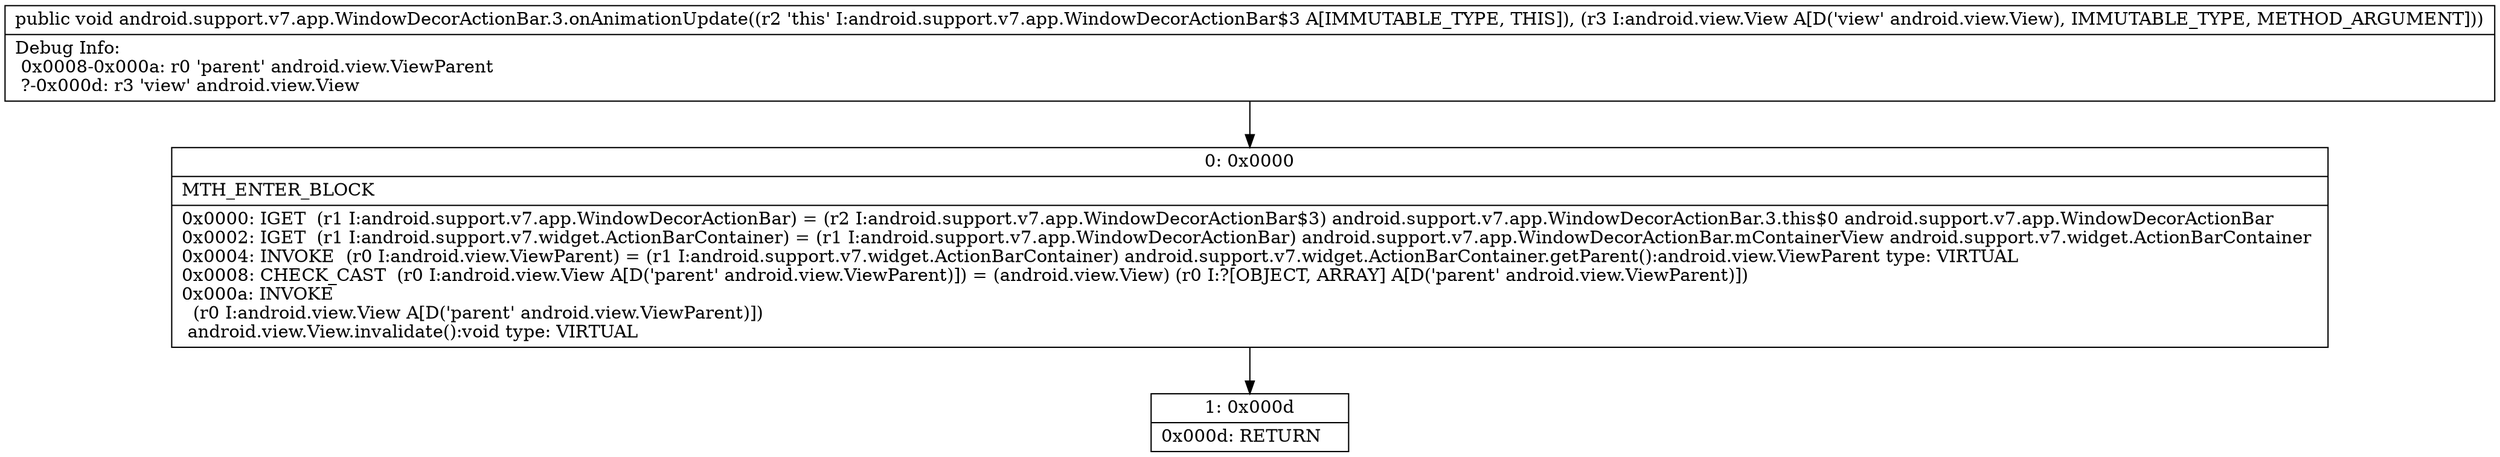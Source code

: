 digraph "CFG forandroid.support.v7.app.WindowDecorActionBar.3.onAnimationUpdate(Landroid\/view\/View;)V" {
Node_0 [shape=record,label="{0\:\ 0x0000|MTH_ENTER_BLOCK\l|0x0000: IGET  (r1 I:android.support.v7.app.WindowDecorActionBar) = (r2 I:android.support.v7.app.WindowDecorActionBar$3) android.support.v7.app.WindowDecorActionBar.3.this$0 android.support.v7.app.WindowDecorActionBar \l0x0002: IGET  (r1 I:android.support.v7.widget.ActionBarContainer) = (r1 I:android.support.v7.app.WindowDecorActionBar) android.support.v7.app.WindowDecorActionBar.mContainerView android.support.v7.widget.ActionBarContainer \l0x0004: INVOKE  (r0 I:android.view.ViewParent) = (r1 I:android.support.v7.widget.ActionBarContainer) android.support.v7.widget.ActionBarContainer.getParent():android.view.ViewParent type: VIRTUAL \l0x0008: CHECK_CAST  (r0 I:android.view.View A[D('parent' android.view.ViewParent)]) = (android.view.View) (r0 I:?[OBJECT, ARRAY] A[D('parent' android.view.ViewParent)]) \l0x000a: INVOKE  \l  (r0 I:android.view.View A[D('parent' android.view.ViewParent)])\l android.view.View.invalidate():void type: VIRTUAL \l}"];
Node_1 [shape=record,label="{1\:\ 0x000d|0x000d: RETURN   \l}"];
MethodNode[shape=record,label="{public void android.support.v7.app.WindowDecorActionBar.3.onAnimationUpdate((r2 'this' I:android.support.v7.app.WindowDecorActionBar$3 A[IMMUTABLE_TYPE, THIS]), (r3 I:android.view.View A[D('view' android.view.View), IMMUTABLE_TYPE, METHOD_ARGUMENT]))  | Debug Info:\l  0x0008\-0x000a: r0 'parent' android.view.ViewParent\l  ?\-0x000d: r3 'view' android.view.View\l}"];
MethodNode -> Node_0;
Node_0 -> Node_1;
}

